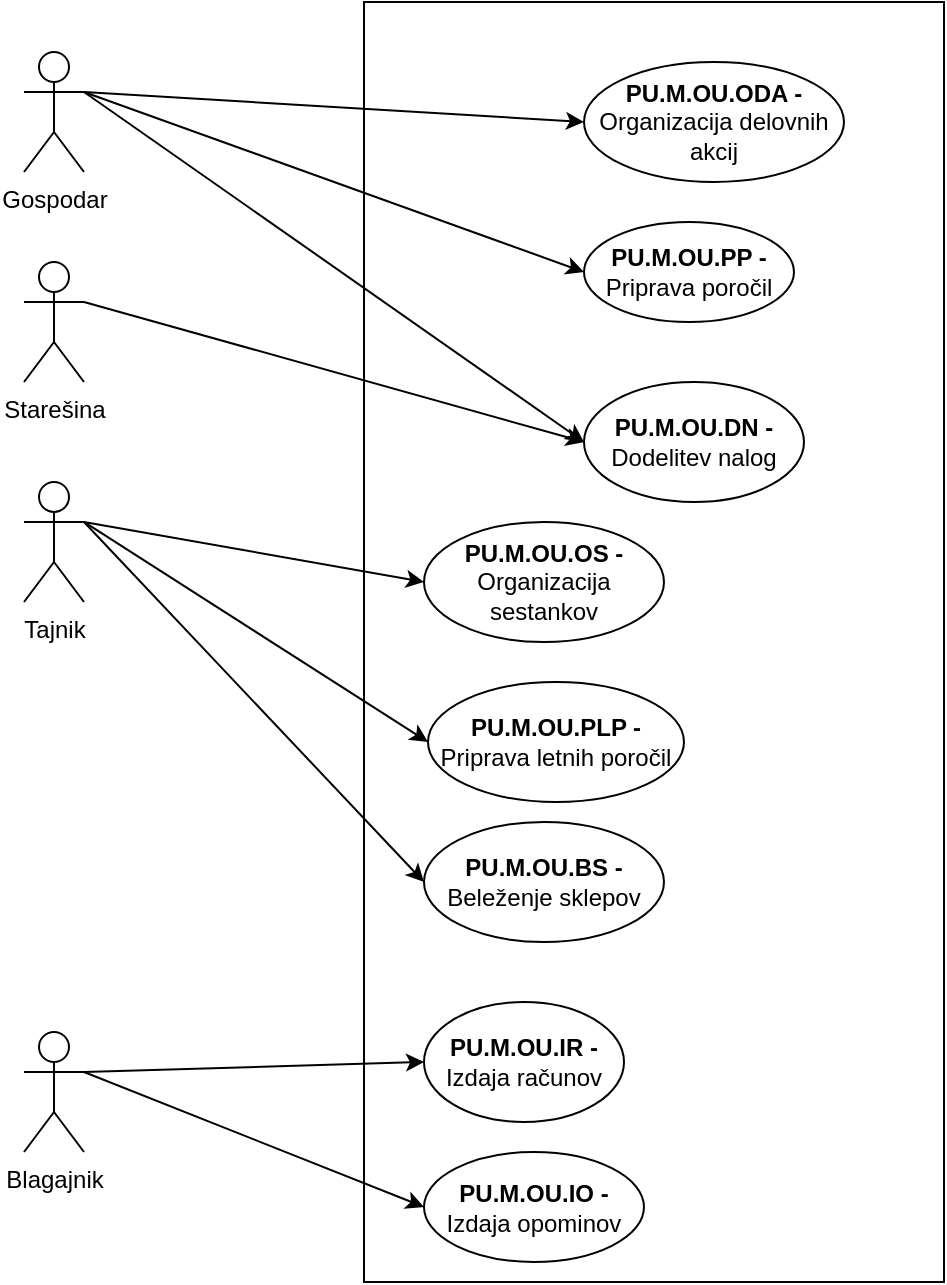 <mxfile version="26.1.3">
  <diagram name="Page-1" id="IHDiNsmQmhz-5VVEZd-l">
    <mxGraphModel dx="1354" dy="600" grid="1" gridSize="10" guides="1" tooltips="1" connect="1" arrows="1" fold="1" page="1" pageScale="1" pageWidth="827" pageHeight="1169" math="0" shadow="0">
      <root>
        <mxCell id="0" />
        <mxCell id="1" parent="0" />
        <mxCell id="4BfJKIkU5QFFesI1mYQR-1" value="" style="rounded=0;whiteSpace=wrap;html=1;" parent="1" vertex="1">
          <mxGeometry x="290" y="20" width="290" height="640" as="geometry" />
        </mxCell>
        <mxCell id="4BfJKIkU5QFFesI1mYQR-2" value="Starešina" style="shape=umlActor;verticalLabelPosition=bottom;verticalAlign=top;html=1;outlineConnect=0;" parent="1" vertex="1">
          <mxGeometry x="120" y="150" width="30" height="60" as="geometry" />
        </mxCell>
        <mxCell id="4BfJKIkU5QFFesI1mYQR-3" value="Gospodar" style="shape=umlActor;verticalLabelPosition=bottom;verticalAlign=top;html=1;outlineConnect=0;" parent="1" vertex="1">
          <mxGeometry x="120" y="45" width="30" height="60" as="geometry" />
        </mxCell>
        <mxCell id="4BfJKIkU5QFFesI1mYQR-4" value="Tajnik" style="shape=umlActor;verticalLabelPosition=bottom;verticalAlign=top;html=1;outlineConnect=0;" parent="1" vertex="1">
          <mxGeometry x="120" y="260" width="30" height="60" as="geometry" />
        </mxCell>
        <mxCell id="4BfJKIkU5QFFesI1mYQR-5" value="&lt;b&gt;PU.M.OU.OS -&lt;/b&gt; Organizacija sestankov" style="ellipse;whiteSpace=wrap;html=1;" parent="1" vertex="1">
          <mxGeometry x="320" y="280" width="120" height="60" as="geometry" />
        </mxCell>
        <mxCell id="4BfJKIkU5QFFesI1mYQR-6" value="&lt;b&gt;PU.M.OU.ODA -&lt;/b&gt; Organizacija delovnih akcij" style="ellipse;whiteSpace=wrap;html=1;" parent="1" vertex="1">
          <mxGeometry x="400" y="50" width="130" height="60" as="geometry" />
        </mxCell>
        <mxCell id="4BfJKIkU5QFFesI1mYQR-7" value="&lt;b&gt;PU.M.OU.PP -&lt;/b&gt; Priprava poročil" style="ellipse;whiteSpace=wrap;html=1;" parent="1" vertex="1">
          <mxGeometry x="400" y="130" width="105" height="50" as="geometry" />
        </mxCell>
        <mxCell id="4BfJKIkU5QFFesI1mYQR-8" value="Blagajnik" style="shape=umlActor;verticalLabelPosition=bottom;verticalAlign=top;html=1;outlineConnect=0;" parent="1" vertex="1">
          <mxGeometry x="120" y="535" width="30" height="60" as="geometry" />
        </mxCell>
        <mxCell id="4BfJKIkU5QFFesI1mYQR-9" value="&lt;b&gt;PU.M.OU.IR -&lt;/b&gt; Izdaja računov" style="ellipse;whiteSpace=wrap;html=1;" parent="1" vertex="1">
          <mxGeometry x="320" y="520" width="100" height="60" as="geometry" />
        </mxCell>
        <mxCell id="4BfJKIkU5QFFesI1mYQR-10" value="&lt;b&gt;PU.M.OU.IO -&lt;/b&gt; Izdaja opominov" style="ellipse;whiteSpace=wrap;html=1;" parent="1" vertex="1">
          <mxGeometry x="320" y="595" width="110" height="55" as="geometry" />
        </mxCell>
        <mxCell id="4BfJKIkU5QFFesI1mYQR-11" value="&lt;b&gt;PU.M.OU.DN -&lt;/b&gt; Dodelitev nalog" style="ellipse;whiteSpace=wrap;html=1;" parent="1" vertex="1">
          <mxGeometry x="400" y="210" width="110" height="60" as="geometry" />
        </mxCell>
        <mxCell id="4BfJKIkU5QFFesI1mYQR-12" value="&lt;b&gt;PU.M.OU.PLP -&lt;/b&gt; Priprava letnih poročil" style="ellipse;whiteSpace=wrap;html=1;" parent="1" vertex="1">
          <mxGeometry x="322" y="360" width="128" height="60" as="geometry" />
        </mxCell>
        <mxCell id="4BfJKIkU5QFFesI1mYQR-13" value="&lt;b&gt;PU.M.OU.BS -&lt;/b&gt; Beleženje sklepov" style="ellipse;whiteSpace=wrap;html=1;" parent="1" vertex="1">
          <mxGeometry x="320" y="430" width="120" height="60" as="geometry" />
        </mxCell>
        <mxCell id="4BfJKIkU5QFFesI1mYQR-14" value="" style="endArrow=classic;html=1;rounded=0;exitX=1;exitY=0.333;exitDx=0;exitDy=0;exitPerimeter=0;entryX=0;entryY=0.5;entryDx=0;entryDy=0;fillColor=#FF3A3A;" parent="1" source="4BfJKIkU5QFFesI1mYQR-4" target="4BfJKIkU5QFFesI1mYQR-13" edge="1">
          <mxGeometry width="50" height="50" relative="1" as="geometry">
            <mxPoint x="390" y="540" as="sourcePoint" />
            <mxPoint x="440" y="490" as="targetPoint" />
          </mxGeometry>
        </mxCell>
        <mxCell id="4BfJKIkU5QFFesI1mYQR-15" value="" style="endArrow=classic;html=1;rounded=0;exitX=1;exitY=0.333;exitDx=0;exitDy=0;exitPerimeter=0;entryX=0;entryY=0.5;entryDx=0;entryDy=0;" parent="1" source="4BfJKIkU5QFFesI1mYQR-3" target="4BfJKIkU5QFFesI1mYQR-6" edge="1">
          <mxGeometry width="50" height="50" relative="1" as="geometry">
            <mxPoint x="390" y="370" as="sourcePoint" />
            <mxPoint x="440" y="320" as="targetPoint" />
          </mxGeometry>
        </mxCell>
        <mxCell id="4BfJKIkU5QFFesI1mYQR-16" value="" style="endArrow=classic;html=1;rounded=0;exitX=1;exitY=0.333;exitDx=0;exitDy=0;exitPerimeter=0;entryX=0;entryY=0.5;entryDx=0;entryDy=0;" parent="1" source="4BfJKIkU5QFFesI1mYQR-3" target="4BfJKIkU5QFFesI1mYQR-7" edge="1">
          <mxGeometry width="50" height="50" relative="1" as="geometry">
            <mxPoint x="400" y="380" as="sourcePoint" />
            <mxPoint x="450" y="330" as="targetPoint" />
          </mxGeometry>
        </mxCell>
        <mxCell id="4BfJKIkU5QFFesI1mYQR-17" value="" style="endArrow=classic;html=1;rounded=0;exitX=1;exitY=0.333;exitDx=0;exitDy=0;exitPerimeter=0;entryX=0;entryY=0.5;entryDx=0;entryDy=0;" parent="1" source="4BfJKIkU5QFFesI1mYQR-2" target="4BfJKIkU5QFFesI1mYQR-11" edge="1">
          <mxGeometry width="50" height="50" relative="1" as="geometry">
            <mxPoint x="410" y="390" as="sourcePoint" />
            <mxPoint x="460" y="340" as="targetPoint" />
          </mxGeometry>
        </mxCell>
        <mxCell id="4BfJKIkU5QFFesI1mYQR-18" value="" style="endArrow=classic;html=1;rounded=0;exitX=1;exitY=0.333;exitDx=0;exitDy=0;exitPerimeter=0;entryX=0;entryY=0.5;entryDx=0;entryDy=0;" parent="1" source="4BfJKIkU5QFFesI1mYQR-4" target="4BfJKIkU5QFFesI1mYQR-5" edge="1">
          <mxGeometry width="50" height="50" relative="1" as="geometry">
            <mxPoint x="420" y="400" as="sourcePoint" />
            <mxPoint x="470" y="350" as="targetPoint" />
          </mxGeometry>
        </mxCell>
        <mxCell id="4BfJKIkU5QFFesI1mYQR-19" value="" style="endArrow=classic;html=1;rounded=0;exitX=1;exitY=0.333;exitDx=0;exitDy=0;exitPerimeter=0;entryX=0;entryY=0.5;entryDx=0;entryDy=0;" parent="1" source="4BfJKIkU5QFFesI1mYQR-4" target="4BfJKIkU5QFFesI1mYQR-12" edge="1">
          <mxGeometry width="50" height="50" relative="1" as="geometry">
            <mxPoint x="430" y="410" as="sourcePoint" />
            <mxPoint x="480" y="360" as="targetPoint" />
          </mxGeometry>
        </mxCell>
        <mxCell id="4BfJKIkU5QFFesI1mYQR-20" value="" style="endArrow=classic;html=1;rounded=0;exitX=1;exitY=0.333;exitDx=0;exitDy=0;exitPerimeter=0;entryX=0;entryY=0.5;entryDx=0;entryDy=0;" parent="1" source="4BfJKIkU5QFFesI1mYQR-8" target="4BfJKIkU5QFFesI1mYQR-10" edge="1">
          <mxGeometry width="50" height="50" relative="1" as="geometry">
            <mxPoint x="440" y="420" as="sourcePoint" />
            <mxPoint x="490" y="370" as="targetPoint" />
          </mxGeometry>
        </mxCell>
        <mxCell id="4BfJKIkU5QFFesI1mYQR-21" value="" style="endArrow=classic;html=1;rounded=0;exitX=1;exitY=0.333;exitDx=0;exitDy=0;exitPerimeter=0;entryX=0;entryY=0.5;entryDx=0;entryDy=0;" parent="1" source="4BfJKIkU5QFFesI1mYQR-8" target="4BfJKIkU5QFFesI1mYQR-9" edge="1">
          <mxGeometry width="50" height="50" relative="1" as="geometry">
            <mxPoint x="450" y="430" as="sourcePoint" />
            <mxPoint x="500" y="380" as="targetPoint" />
          </mxGeometry>
        </mxCell>
        <mxCell id="EmSkDPPG1o4JCl24C0ET-1" value="" style="endArrow=classic;html=1;rounded=0;exitX=1;exitY=0.333;exitDx=0;exitDy=0;exitPerimeter=0;entryX=0;entryY=0.5;entryDx=0;entryDy=0;" edge="1" parent="1" source="4BfJKIkU5QFFesI1mYQR-3" target="4BfJKIkU5QFFesI1mYQR-11">
          <mxGeometry width="50" height="50" relative="1" as="geometry">
            <mxPoint x="390" y="340" as="sourcePoint" />
            <mxPoint x="440" y="290" as="targetPoint" />
          </mxGeometry>
        </mxCell>
      </root>
    </mxGraphModel>
  </diagram>
</mxfile>
